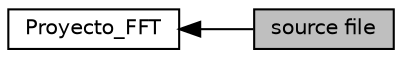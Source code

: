 digraph "source file"
{
  edge [fontname="Helvetica",fontsize="10",labelfontname="Helvetica",labelfontsize="10"];
  node [fontname="Helvetica",fontsize="10",shape=record];
  rankdir=LR;
  Node1 [label="Proyecto_FFT",height=0.2,width=0.4,color="black", fillcolor="white", style="filled",URL="$group___proyecto___f_f_t.html"];
  Node0 [label="source file",height=0.2,width=0.4,color="black", fillcolor="grey75", style="filled", fontcolor="black"];
  Node1->Node0 [shape=plaintext, dir="back", style="solid"];
}
